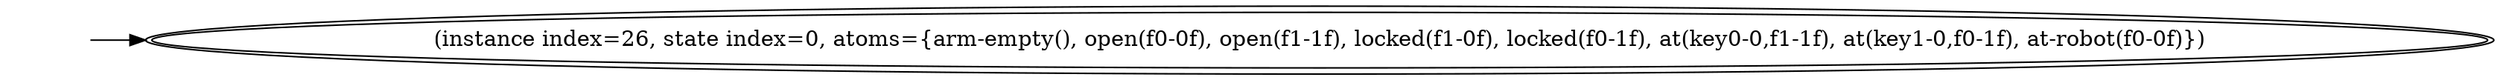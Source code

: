 digraph {
rankdir="LR"
s0[peripheries=2,label="(instance index=26, state index=0, atoms={arm-empty(), open(f0-0f), open(f1-1f), locked(f1-0f), locked(f0-1f), at(key0-0,f1-1f), at(key1-0,f0-1f), at-robot(f0-0f)})"]
Dangling [ label = "", style = invis ]
{ rank = same; Dangling }
Dangling -> s0
{ rank = same; s0}
{
}
}
